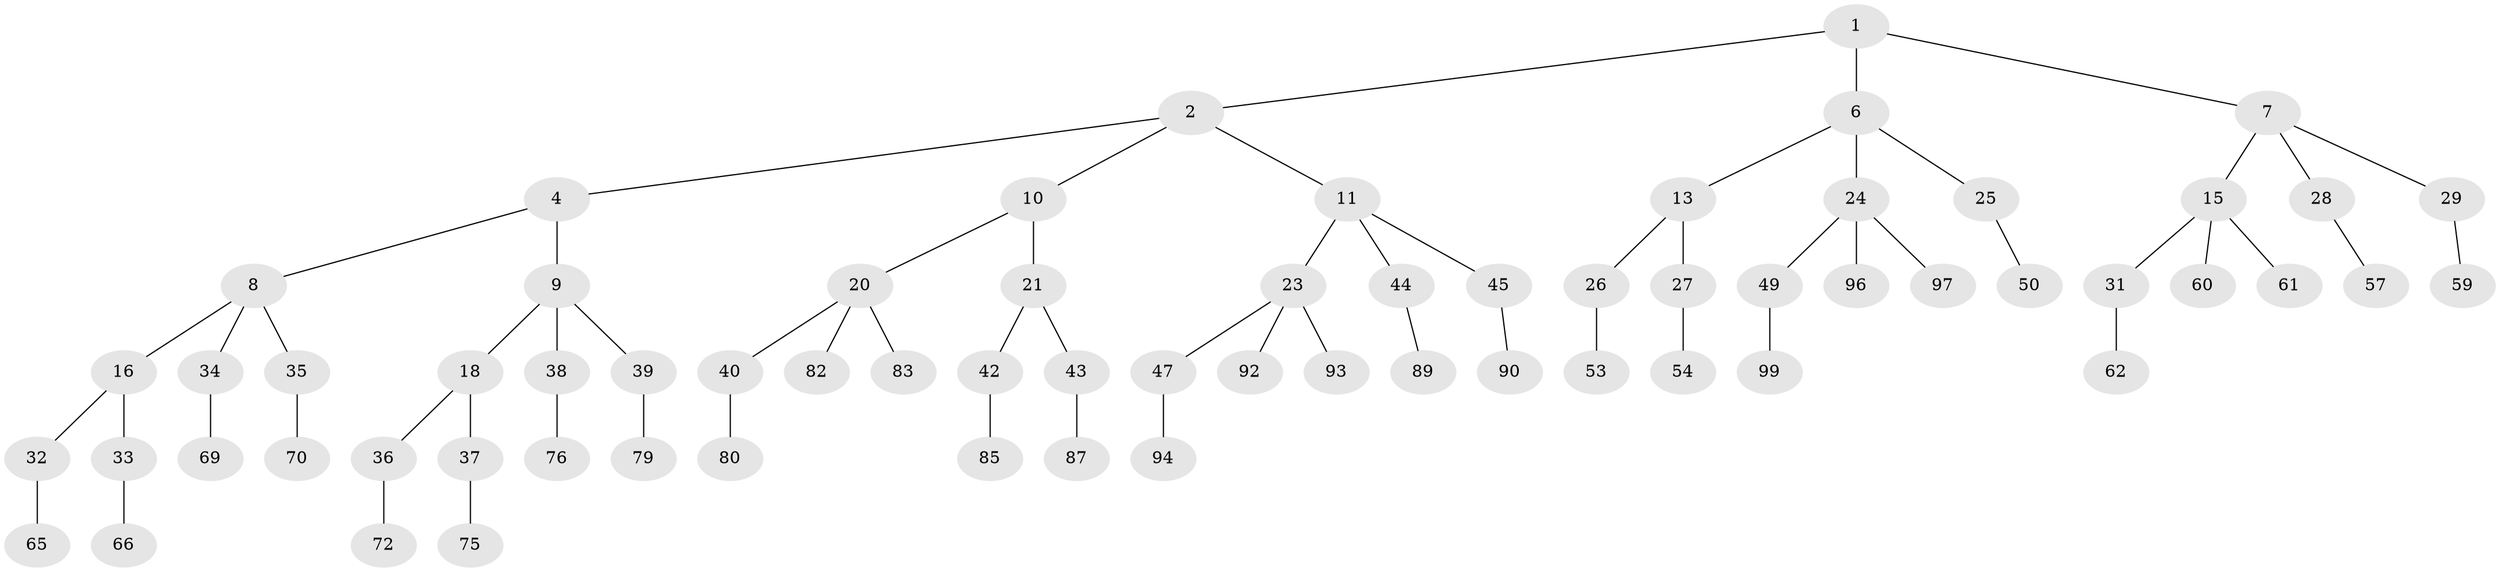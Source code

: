 // original degree distribution, {2: 0.02, 3: 0.48, 1: 0.5}
// Generated by graph-tools (version 1.1) at 2025/11/02/21/25 10:11:11]
// undirected, 67 vertices, 66 edges
graph export_dot {
graph [start="1"]
  node [color=gray90,style=filled];
  1 [super="+3"];
  2 [latent=1,super="+5"];
  4 [latent=0.5];
  6 [latent=0.5,super="+12"];
  7 [latent=0.5,super="+14"];
  8 [latent=0.333333,super="+17"];
  9 [latent=0.333333,super="+19"];
  10 [latent=0.333333];
  11 [latent=0.333333,super="+22"];
  13 [latent=0.333333];
  15 [latent=0.333333,super="+30"];
  16 [latent=0.25];
  18 [latent=0.25];
  20 [latent=0.25,super="+41"];
  21 [latent=0.25];
  23 [latent=0.25,super="+46"];
  24 [latent=0.25,super="+48"];
  25 [latent=0.25,super="+51"];
  26 [latent=0.25,super="+52"];
  27 [latent=0.25,super="+55"];
  28 [latent=0.25,super="+56"];
  29 [latent=0.25,super="+58"];
  31 [latent=0.25,super="+63"];
  32 [latent=0.2,super="+64"];
  33 [latent=0.2,super="+67"];
  34 [latent=0.2,super="+68"];
  35 [latent=0.2,super="+71"];
  36 [latent=0.2,super="+73"];
  37 [latent=0.2,super="+74"];
  38 [latent=0.2,super="+77"];
  39 [latent=0.2,super="+78"];
  40 [latent=0.2,super="+81"];
  42 [latent=0.2,super="+84"];
  43 [latent=0.2,super="+86"];
  44 [latent=0.2,super="+88"];
  45 [latent=0.2,super="+91"];
  47 [latent=0.2,super="+95"];
  49 [latent=0.2,super="+98"];
  50 [latent=0.2,super="+100"];
  53 [latent=0.2];
  54 [latent=0.2];
  57 [latent=0.2];
  59 [latent=0.2];
  60 [latent=0.2];
  61 [latent=0.2];
  62 [latent=0.2];
  65 [latent=0.166667];
  66 [latent=0.166667];
  69 [latent=0.166667];
  70 [latent=0.166667];
  72 [latent=0.166667];
  75 [latent=0.166667];
  76 [latent=0.166667];
  79 [latent=0.166667];
  80 [latent=0.166667];
  82 [latent=0.166667];
  83 [latent=0.166667];
  85 [latent=0.166667];
  87 [latent=0.166667];
  89 [latent=0.166667];
  90 [latent=0.166667];
  92 [latent=0.166667];
  93 [latent=0.166667];
  94 [latent=0.166667];
  96 [latent=0.166667];
  97 [latent=0.166667];
  99 [latent=0.166667];
  1 -- 2;
  1 -- 6;
  1 -- 7;
  2 -- 4;
  2 -- 11;
  2 -- 10;
  4 -- 8;
  4 -- 9;
  6 -- 13;
  6 -- 24;
  6 -- 25;
  7 -- 15;
  7 -- 28;
  7 -- 29;
  8 -- 16;
  8 -- 34;
  8 -- 35;
  9 -- 18;
  9 -- 38;
  9 -- 39;
  10 -- 20;
  10 -- 21;
  11 -- 23;
  11 -- 44;
  11 -- 45;
  13 -- 26;
  13 -- 27;
  15 -- 31;
  15 -- 60;
  15 -- 61;
  16 -- 32;
  16 -- 33;
  18 -- 36;
  18 -- 37;
  20 -- 40;
  20 -- 82;
  20 -- 83;
  21 -- 42;
  21 -- 43;
  23 -- 47;
  23 -- 92;
  23 -- 93;
  24 -- 49;
  24 -- 97;
  24 -- 96;
  25 -- 50;
  26 -- 53;
  27 -- 54;
  28 -- 57;
  29 -- 59;
  31 -- 62;
  32 -- 65;
  33 -- 66;
  34 -- 69;
  35 -- 70;
  36 -- 72;
  37 -- 75;
  38 -- 76;
  39 -- 79;
  40 -- 80;
  42 -- 85;
  43 -- 87;
  44 -- 89;
  45 -- 90;
  47 -- 94;
  49 -- 99;
}
